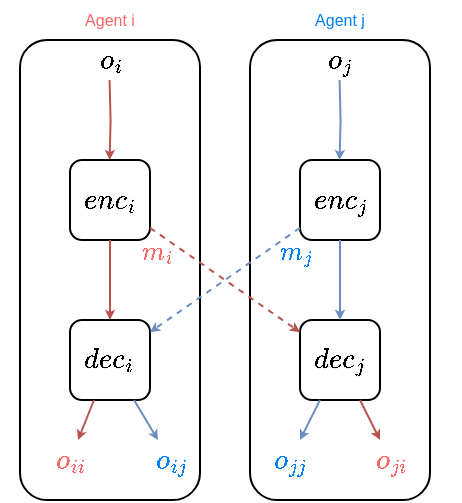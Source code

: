 <mxfile version="14.6.3" type="github">
  <diagram id="xXYIUCpEKNmHQH0oZmY7" name="Page-1">
    <mxGraphModel dx="685" dy="595" grid="1" gridSize="10" guides="1" tooltips="1" connect="1" arrows="1" fold="1" page="1" pageScale="1" pageWidth="827" pageHeight="1169" math="1" shadow="0">
      <root>
        <mxCell id="0" />
        <mxCell id="1" parent="0" />
        <mxCell id="tEm1iTgQ40msKolB616F-34" value="" style="rounded=1;whiteSpace=wrap;html=1;shadow=0;glass=0;labelBackgroundColor=none;sketch=0;fontColor=#007FFF;fillColor=#ffffff;" parent="1" vertex="1">
          <mxGeometry x="230" y="220" width="90" height="230" as="geometry" />
        </mxCell>
        <mxCell id="tEm1iTgQ40msKolB616F-33" value="" style="rounded=1;whiteSpace=wrap;html=1;shadow=0;glass=0;labelBackgroundColor=none;sketch=0;fontColor=#007FFF;fillColor=#ffffff;" parent="1" vertex="1">
          <mxGeometry x="115" y="220" width="90" height="230" as="geometry" />
        </mxCell>
        <mxCell id="tEm1iTgQ40msKolB616F-5" value="$$enc_i$$" style="whiteSpace=wrap;html=1;aspect=fixed;rounded=1;glass=0;shadow=0;sketch=0;" parent="1" vertex="1">
          <mxGeometry x="140" y="280" width="40" height="40" as="geometry" />
        </mxCell>
        <mxCell id="tEm1iTgQ40msKolB616F-6" value="$$enc_j$$" style="whiteSpace=wrap;html=1;aspect=fixed;rounded=1;glass=0;shadow=0;sketch=0;" parent="1" vertex="1">
          <mxGeometry x="255" y="280" width="40" height="40" as="geometry" />
        </mxCell>
        <mxCell id="tEm1iTgQ40msKolB616F-7" value="$$dec_i$$" style="whiteSpace=wrap;html=1;aspect=fixed;rounded=1;glass=0;shadow=0;sketch=0;" parent="1" vertex="1">
          <mxGeometry x="140" y="360" width="40" height="40" as="geometry" />
        </mxCell>
        <mxCell id="tEm1iTgQ40msKolB616F-8" value="$$dec_j$$" style="whiteSpace=wrap;html=1;aspect=fixed;rounded=1;glass=0;shadow=0;sketch=0;" parent="1" vertex="1">
          <mxGeometry x="255" y="360" width="40" height="40" as="geometry" />
        </mxCell>
        <mxCell id="tEm1iTgQ40msKolB616F-10" value="$$o_i$$" style="text;html=1;align=center;verticalAlign=middle;resizable=0;points=[];autosize=1;strokeColor=none;" parent="1" vertex="1">
          <mxGeometry x="130" y="220" width="60" height="20" as="geometry" />
        </mxCell>
        <mxCell id="tEm1iTgQ40msKolB616F-11" value="$$o_j$$" style="text;html=1;align=center;verticalAlign=middle;resizable=0;points=[];autosize=1;strokeColor=none;" parent="1" vertex="1">
          <mxGeometry x="245" y="220" width="60" height="20" as="geometry" />
        </mxCell>
        <mxCell id="tEm1iTgQ40msKolB616F-14" value="" style="edgeStyle=orthogonalEdgeStyle;rounded=0;orthogonalLoop=1;jettySize=auto;html=1;endSize=2;startSize=2;fillColor=#dae8fc;strokeColor=#6c8ebf;" parent="1" edge="1">
          <mxGeometry relative="1" as="geometry">
            <mxPoint x="274.8" y="240" as="sourcePoint" />
            <mxPoint x="274.8" y="280" as="targetPoint" />
          </mxGeometry>
        </mxCell>
        <mxCell id="tEm1iTgQ40msKolB616F-15" value="$$o_{ii}$$" style="text;html=1;align=center;verticalAlign=middle;resizable=0;points=[];autosize=1;labelBackgroundColor=none;fontColor=#FF6666;" parent="1" vertex="1">
          <mxGeometry x="105" y="420" width="70" height="20" as="geometry" />
        </mxCell>
        <mxCell id="tEm1iTgQ40msKolB616F-16" value="$$o_{jj}$$" style="text;html=1;align=center;verticalAlign=middle;resizable=0;points=[];autosize=1;strokeColor=none;fontColor=#007FFF;" parent="1" vertex="1">
          <mxGeometry x="215" y="420" width="70" height="20" as="geometry" />
        </mxCell>
        <mxCell id="tEm1iTgQ40msKolB616F-17" value="$$o_{ij}$$" style="text;html=1;align=center;verticalAlign=middle;resizable=0;points=[];autosize=1;strokeColor=none;fontColor=#007FFF;" parent="1" vertex="1">
          <mxGeometry x="155" y="420" width="70" height="20" as="geometry" />
        </mxCell>
        <mxCell id="tEm1iTgQ40msKolB616F-18" value="$$o_{ji}$$" style="text;html=1;align=center;verticalAlign=middle;resizable=0;points=[];autosize=1;strokeColor=none;fontColor=#FF6666;" parent="1" vertex="1">
          <mxGeometry x="265" y="420" width="70" height="20" as="geometry" />
        </mxCell>
        <mxCell id="tEm1iTgQ40msKolB616F-19" value="" style="endArrow=classic;html=1;endSize=2;startSize=2;fillColor=#f8cecc;strokeColor=#b85450;rounded=1;dashed=1;" parent="1" source="tEm1iTgQ40msKolB616F-5" target="tEm1iTgQ40msKolB616F-8" edge="1">
          <mxGeometry width="50" height="50" relative="1" as="geometry">
            <mxPoint x="230" y="400" as="sourcePoint" />
            <mxPoint x="280" y="350" as="targetPoint" />
          </mxGeometry>
        </mxCell>
        <mxCell id="tEm1iTgQ40msKolB616F-32" value="$$m_i$$" style="edgeLabel;html=1;align=center;verticalAlign=middle;resizable=0;points=[];fontColor=#FF6666;labelBackgroundColor=none;" parent="tEm1iTgQ40msKolB616F-19" vertex="1" connectable="0">
          <mxGeometry x="-0.685" relative="1" as="geometry">
            <mxPoint x="-9" y="4" as="offset" />
          </mxGeometry>
        </mxCell>
        <mxCell id="tEm1iTgQ40msKolB616F-20" value="" style="endArrow=classic;html=1;endSize=2;startSize=2;fillColor=#dae8fc;strokeColor=#6c8ebf;dashed=1;" parent="1" source="tEm1iTgQ40msKolB616F-6" target="tEm1iTgQ40msKolB616F-7" edge="1">
          <mxGeometry width="50" height="50" relative="1" as="geometry">
            <mxPoint x="210" y="330" as="sourcePoint" />
            <mxPoint x="250" y="370" as="targetPoint" />
          </mxGeometry>
        </mxCell>
        <mxCell id="tEm1iTgQ40msKolB616F-31" value="$$m_j$$" style="edgeLabel;html=1;align=center;verticalAlign=middle;resizable=0;points=[];labelBackgroundColor=none;fontColor=#007FFF;" parent="tEm1iTgQ40msKolB616F-20" vertex="1" connectable="0">
          <mxGeometry x="-0.661" y="-1" relative="1" as="geometry">
            <mxPoint x="11" y="4" as="offset" />
          </mxGeometry>
        </mxCell>
        <mxCell id="tEm1iTgQ40msKolB616F-22" value="" style="endArrow=classic;html=1;endSize=2;startSize=2;fillColor=#f8cecc;strokeColor=#b85450;" parent="1" source="tEm1iTgQ40msKolB616F-5" target="tEm1iTgQ40msKolB616F-7" edge="1">
          <mxGeometry width="50" height="50" relative="1" as="geometry">
            <mxPoint x="210" y="350" as="sourcePoint" />
            <mxPoint x="250" y="390" as="targetPoint" />
          </mxGeometry>
        </mxCell>
        <mxCell id="tEm1iTgQ40msKolB616F-23" value="" style="endArrow=classic;html=1;endSize=2;startSize=2;fillColor=#dae8fc;strokeColor=#6c8ebf;" parent="1" source="tEm1iTgQ40msKolB616F-6" target="tEm1iTgQ40msKolB616F-8" edge="1">
          <mxGeometry width="50" height="50" relative="1" as="geometry">
            <mxPoint x="205" y="330" as="sourcePoint" />
            <mxPoint x="205" y="370" as="targetPoint" />
          </mxGeometry>
        </mxCell>
        <mxCell id="tEm1iTgQ40msKolB616F-24" value="" style="edgeStyle=orthogonalEdgeStyle;rounded=0;orthogonalLoop=1;jettySize=auto;html=1;endSize=2;startSize=2;fillColor=#f8cecc;strokeColor=#b85450;" parent="1" edge="1">
          <mxGeometry relative="1" as="geometry">
            <mxPoint x="159.8" y="240" as="sourcePoint" />
            <mxPoint x="159.8" y="280" as="targetPoint" />
          </mxGeometry>
        </mxCell>
        <mxCell id="tEm1iTgQ40msKolB616F-27" value="" style="endArrow=classic;html=1;endSize=2;startSize=2;fillColor=#f8cecc;strokeColor=#b85450;" parent="1" source="tEm1iTgQ40msKolB616F-7" target="tEm1iTgQ40msKolB616F-15" edge="1">
          <mxGeometry width="50" height="50" relative="1" as="geometry">
            <mxPoint x="170" y="330" as="sourcePoint" />
            <mxPoint x="136" y="420" as="targetPoint" />
          </mxGeometry>
        </mxCell>
        <mxCell id="tEm1iTgQ40msKolB616F-28" value="" style="endArrow=classic;html=1;endSize=2;startSize=2;fillColor=#dae8fc;strokeColor=#6c8ebf;" parent="1" source="tEm1iTgQ40msKolB616F-7" edge="1">
          <mxGeometry width="50" height="50" relative="1" as="geometry">
            <mxPoint x="166" y="480" as="sourcePoint" />
            <mxPoint x="184" y="420" as="targetPoint" />
          </mxGeometry>
        </mxCell>
        <mxCell id="tEm1iTgQ40msKolB616F-29" value="" style="endArrow=classic;html=1;endSize=2;startSize=2;fillColor=#dae8fc;strokeColor=#6c8ebf;" parent="1" source="tEm1iTgQ40msKolB616F-8" target="tEm1iTgQ40msKolB616F-16" edge="1">
          <mxGeometry width="50" height="50" relative="1" as="geometry">
            <mxPoint x="193" y="420" as="sourcePoint" />
            <mxPoint x="251" y="420" as="targetPoint" />
          </mxGeometry>
        </mxCell>
        <mxCell id="tEm1iTgQ40msKolB616F-30" value="" style="endArrow=classic;html=1;endSize=2;startSize=2;fillColor=#f8cecc;strokeColor=#b85450;" parent="1" source="tEm1iTgQ40msKolB616F-8" target="tEm1iTgQ40msKolB616F-18" edge="1">
          <mxGeometry width="50" height="50" relative="1" as="geometry">
            <mxPoint x="203" y="430" as="sourcePoint" />
            <mxPoint x="299" y="420" as="targetPoint" />
          </mxGeometry>
        </mxCell>
        <mxCell id="tEm1iTgQ40msKolB616F-35" value="Agent i" style="text;html=1;strokeColor=none;fillColor=none;align=center;verticalAlign=middle;whiteSpace=wrap;rounded=0;shadow=0;glass=0;labelBackgroundColor=none;sketch=0;fontColor=#FF6666;fontSize=8;" parent="1" vertex="1">
          <mxGeometry x="135" y="200" width="50" height="20" as="geometry" />
        </mxCell>
        <mxCell id="tEm1iTgQ40msKolB616F-36" value="Agent j" style="text;html=1;strokeColor=none;fillColor=none;align=center;verticalAlign=middle;whiteSpace=wrap;rounded=0;shadow=0;glass=0;labelBackgroundColor=none;sketch=0;fontSize=8;fontColor=#007FFF;" parent="1" vertex="1">
          <mxGeometry x="250" y="200" width="50" height="20" as="geometry" />
        </mxCell>
      </root>
    </mxGraphModel>
  </diagram>
</mxfile>
